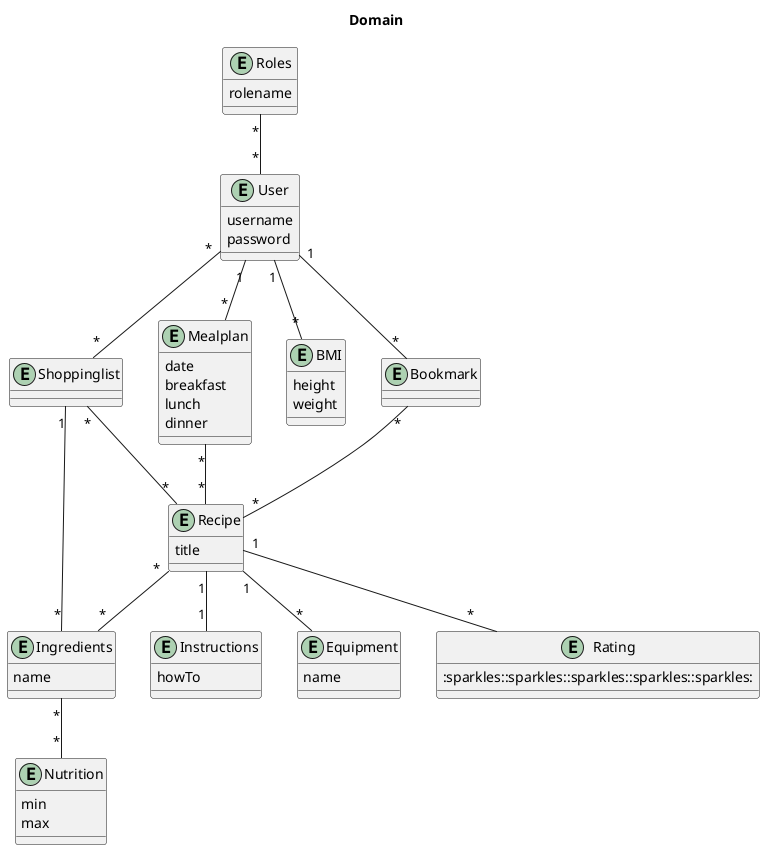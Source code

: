 @startuml
TITLE: Domain
entity User{
username
password
}
entity Roles{
rolename
}
entity Recipe{
title
}
entity Shoppinglist{

}
entity Ingredients{
name
}
entity Mealplan{
date
breakfast
lunch
dinner
}

entity BMI{
height
weight
}
entity Bookmark{

}
entity Nutrition{
min
max
}
entity Instructions{
howTo
}
entity Equipment{
name
}
entity Rating{
:sparkles::sparkles::sparkles::sparkles::sparkles:
}


Roles "*" -- "*" User
User "1" -- "*" Bookmark
User "*" -- "*" Shoppinglist
User "1" -- "*" Mealplan
User "1" -- "*" BMI
Recipe "*" -- "*" Ingredients
Bookmark "*" -- "*" Recipe
Shoppinglist "*" -- "*" Recipe
Mealplan "*" -- "*" Recipe
Ingredients "*" -- "*" Nutrition
Ingredients "*" -- "1" Shoppinglist
Recipe "1" -- "1" Instructions
Recipe "1" -- "*" Equipment
Recipe "1" -- "*" Rating

@enduml